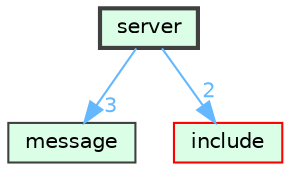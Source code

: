 digraph "server"
{
 // LATEX_PDF_SIZE
  bgcolor="transparent";
  edge [fontname=Helvetica,fontsize=10,labelfontname=Helvetica,labelfontsize=10];
  node [fontname=Helvetica,fontsize=10,shape=box,height=0.2,width=0.4];
  compound=true
  dir_41e1742e44e2de38b3bc91f993fed282 [label="server", fillcolor="#daffe6", color="grey25", style="filled,bold", URL="dir_41e1742e44e2de38b3bc91f993fed282.html",tooltip=""];
  dir_d06cd19e7b0a7bd71ca3f88af4ac0d59 [label="message", fillcolor="#daffe6", color="grey25", style="filled", URL="dir_d06cd19e7b0a7bd71ca3f88af4ac0d59.html",tooltip=""];
  dir_d44c64559bbebec7f509842c48db8b23 [label="include", fillcolor="#daffe6", color="red", style="filled", URL="dir_d44c64559bbebec7f509842c48db8b23.html",tooltip=""];
  dir_41e1742e44e2de38b3bc91f993fed282->dir_d06cd19e7b0a7bd71ca3f88af4ac0d59 [headlabel="3", labeldistance=1.5 headhref="dir_000004_000003.html" href="dir_000004_000003.html" color="steelblue1" fontcolor="steelblue1"];
  dir_41e1742e44e2de38b3bc91f993fed282->dir_d44c64559bbebec7f509842c48db8b23 [headlabel="2", labeldistance=1.5 headhref="dir_000004_000002.html" href="dir_000004_000002.html" color="steelblue1" fontcolor="steelblue1"];
}
